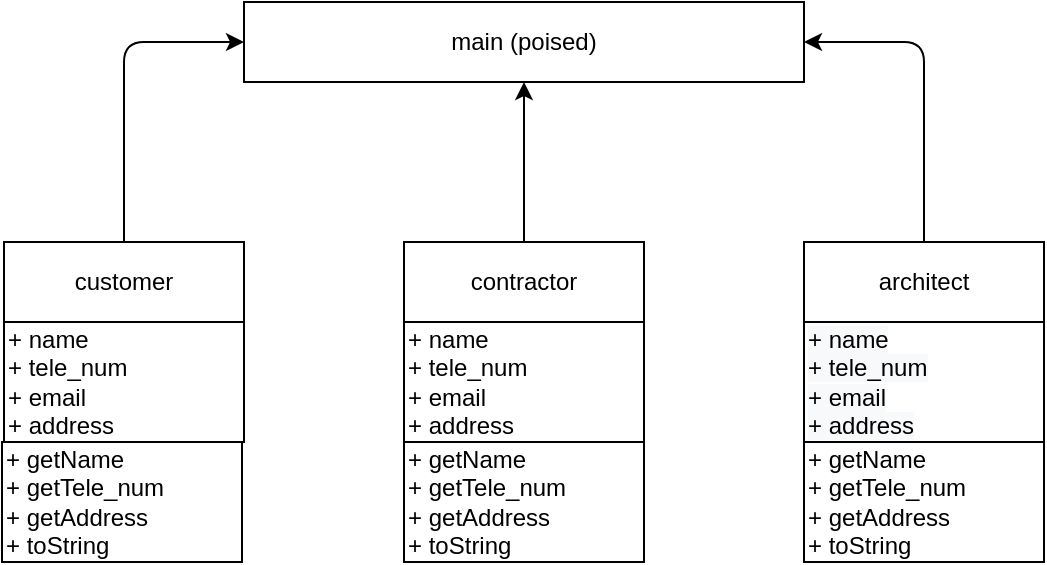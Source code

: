 <mxfile version="14.6.13" type="device"><diagram id="C5RBs43oDa-KdzZeNtuy" name="Page-1"><mxGraphModel dx="852" dy="494" grid="1" gridSize="10" guides="1" tooltips="1" connect="1" arrows="1" fold="1" page="1" pageScale="1" pageWidth="827" pageHeight="1169" math="0" shadow="0"><root><mxCell id="WIyWlLk6GJQsqaUBKTNV-0"/><mxCell id="WIyWlLk6GJQsqaUBKTNV-1" parent="WIyWlLk6GJQsqaUBKTNV-0"/><mxCell id="iq35Pb-MgoIMo9YFX_GS-0" value="main (poised)" style="rounded=0;whiteSpace=wrap;html=1;" vertex="1" parent="WIyWlLk6GJQsqaUBKTNV-1"><mxGeometry x="280" y="80" width="280" height="40" as="geometry"/></mxCell><mxCell id="iq35Pb-MgoIMo9YFX_GS-1" value="customer" style="rounded=0;whiteSpace=wrap;html=1;" vertex="1" parent="WIyWlLk6GJQsqaUBKTNV-1"><mxGeometry x="160" y="200" width="120" height="40" as="geometry"/></mxCell><mxCell id="iq35Pb-MgoIMo9YFX_GS-2" value="architect" style="rounded=0;whiteSpace=wrap;html=1;" vertex="1" parent="WIyWlLk6GJQsqaUBKTNV-1"><mxGeometry x="560" y="200" width="120" height="40" as="geometry"/></mxCell><mxCell id="iq35Pb-MgoIMo9YFX_GS-3" value="contractor" style="rounded=0;whiteSpace=wrap;html=1;" vertex="1" parent="WIyWlLk6GJQsqaUBKTNV-1"><mxGeometry x="360" y="200" width="120" height="40" as="geometry"/></mxCell><mxCell id="iq35Pb-MgoIMo9YFX_GS-4" style="edgeStyle=orthogonalEdgeStyle;rounded=0;orthogonalLoop=1;jettySize=auto;html=1;exitX=0.5;exitY=1;exitDx=0;exitDy=0;" edge="1" parent="WIyWlLk6GJQsqaUBKTNV-1" source="iq35Pb-MgoIMo9YFX_GS-1" target="iq35Pb-MgoIMo9YFX_GS-1"><mxGeometry relative="1" as="geometry"/></mxCell><mxCell id="iq35Pb-MgoIMo9YFX_GS-5" value="+ name&lt;br&gt;+ tele_num&lt;br&gt;+ email&lt;br&gt;+ address" style="rounded=0;whiteSpace=wrap;html=1;align=left;" vertex="1" parent="WIyWlLk6GJQsqaUBKTNV-1"><mxGeometry x="160" y="240" width="120" height="60" as="geometry"/></mxCell><mxCell id="iq35Pb-MgoIMo9YFX_GS-6" value="&#10;&#10;&lt;span style=&quot;color: rgb(0, 0, 0); font-family: helvetica; font-size: 12px; font-style: normal; font-weight: 400; letter-spacing: normal; text-align: left; text-indent: 0px; text-transform: none; word-spacing: 0px; background-color: rgb(248, 249, 250); display: inline; float: none;&quot;&gt;+ name&lt;/span&gt;&lt;br style=&quot;color: rgb(0, 0, 0); font-family: helvetica; font-size: 12px; font-style: normal; font-weight: 400; letter-spacing: normal; text-align: left; text-indent: 0px; text-transform: none; word-spacing: 0px; background-color: rgb(248, 249, 250);&quot;&gt;&lt;span style=&quot;color: rgb(0, 0, 0); font-family: helvetica; font-size: 12px; font-style: normal; font-weight: 400; letter-spacing: normal; text-align: left; text-indent: 0px; text-transform: none; word-spacing: 0px; background-color: rgb(248, 249, 250); display: inline; float: none;&quot;&gt;+ tele_num&lt;/span&gt;&lt;br style=&quot;color: rgb(0, 0, 0); font-family: helvetica; font-size: 12px; font-style: normal; font-weight: 400; letter-spacing: normal; text-align: left; text-indent: 0px; text-transform: none; word-spacing: 0px; background-color: rgb(248, 249, 250);&quot;&gt;&lt;span style=&quot;color: rgb(0, 0, 0); font-family: helvetica; font-size: 12px; font-style: normal; font-weight: 400; letter-spacing: normal; text-align: left; text-indent: 0px; text-transform: none; word-spacing: 0px; background-color: rgb(248, 249, 250); display: inline; float: none;&quot;&gt;+ email&lt;/span&gt;&lt;br style=&quot;color: rgb(0, 0, 0); font-family: helvetica; font-size: 12px; font-style: normal; font-weight: 400; letter-spacing: normal; text-align: left; text-indent: 0px; text-transform: none; word-spacing: 0px; background-color: rgb(248, 249, 250);&quot;&gt;&lt;span style=&quot;color: rgb(0, 0, 0); font-family: helvetica; font-size: 12px; font-style: normal; font-weight: 400; letter-spacing: normal; text-align: left; text-indent: 0px; text-transform: none; word-spacing: 0px; background-color: rgb(248, 249, 250); display: inline; float: none;&quot;&gt;+ address&lt;/span&gt;&#10;&#10;" style="rounded=0;whiteSpace=wrap;html=1;align=left;" vertex="1" parent="WIyWlLk6GJQsqaUBKTNV-1"><mxGeometry x="560" y="240" width="120" height="60" as="geometry"/></mxCell><mxCell id="iq35Pb-MgoIMo9YFX_GS-7" value="&lt;span&gt;+ name&lt;/span&gt;&lt;br&gt;&lt;span&gt;+ tele_num&lt;/span&gt;&lt;br&gt;&lt;span&gt;+ email&lt;/span&gt;&lt;br&gt;&lt;div&gt;&lt;span&gt;+ address&lt;/span&gt;&lt;/div&gt;" style="rounded=0;whiteSpace=wrap;html=1;align=left;" vertex="1" parent="WIyWlLk6GJQsqaUBKTNV-1"><mxGeometry x="360" y="240" width="120" height="60" as="geometry"/></mxCell><mxCell id="iq35Pb-MgoIMo9YFX_GS-8" value="+ getName&lt;br&gt;+ getTele_num&lt;br&gt;+ getAddress&lt;br&gt;+ toString" style="rounded=0;whiteSpace=wrap;html=1;align=left;" vertex="1" parent="WIyWlLk6GJQsqaUBKTNV-1"><mxGeometry x="159" y="300" width="120" height="60" as="geometry"/></mxCell><mxCell id="iq35Pb-MgoIMo9YFX_GS-9" value="+ getName&lt;br&gt;+ getTele_num&lt;br&gt;+ getAddress&lt;br&gt;+ toString" style="rounded=0;whiteSpace=wrap;html=1;align=left;" vertex="1" parent="WIyWlLk6GJQsqaUBKTNV-1"><mxGeometry x="360" y="300" width="120" height="60" as="geometry"/></mxCell><mxCell id="iq35Pb-MgoIMo9YFX_GS-10" value="+ getName&lt;br&gt;+ getTele_num&lt;br&gt;+ getAddress&lt;br&gt;+ toString" style="rounded=0;whiteSpace=wrap;html=1;align=left;" vertex="1" parent="WIyWlLk6GJQsqaUBKTNV-1"><mxGeometry x="560" y="300" width="120" height="60" as="geometry"/></mxCell><mxCell id="iq35Pb-MgoIMo9YFX_GS-11" value="" style="endArrow=classic;html=1;entryX=0;entryY=0.5;entryDx=0;entryDy=0;" edge="1" parent="WIyWlLk6GJQsqaUBKTNV-1" target="iq35Pb-MgoIMo9YFX_GS-0"><mxGeometry width="50" height="50" relative="1" as="geometry"><mxPoint x="220" y="200" as="sourcePoint"/><mxPoint x="220" y="100" as="targetPoint"/><Array as="points"><mxPoint x="220" y="100"/></Array></mxGeometry></mxCell><mxCell id="iq35Pb-MgoIMo9YFX_GS-12" value="" style="endArrow=classic;html=1;exitX=0.5;exitY=0;exitDx=0;exitDy=0;entryX=1;entryY=0.5;entryDx=0;entryDy=0;" edge="1" parent="WIyWlLk6GJQsqaUBKTNV-1" source="iq35Pb-MgoIMo9YFX_GS-2" target="iq35Pb-MgoIMo9YFX_GS-0"><mxGeometry width="50" height="50" relative="1" as="geometry"><mxPoint x="380" y="220" as="sourcePoint"/><mxPoint x="430" y="170" as="targetPoint"/><Array as="points"><mxPoint x="620" y="100"/></Array></mxGeometry></mxCell><mxCell id="iq35Pb-MgoIMo9YFX_GS-13" value="" style="endArrow=classic;html=1;entryX=0.5;entryY=1;entryDx=0;entryDy=0;" edge="1" parent="WIyWlLk6GJQsqaUBKTNV-1" target="iq35Pb-MgoIMo9YFX_GS-0"><mxGeometry width="50" height="50" relative="1" as="geometry"><mxPoint x="420" y="200" as="sourcePoint"/><mxPoint x="470" y="150" as="targetPoint"/></mxGeometry></mxCell></root></mxGraphModel></diagram></mxfile>